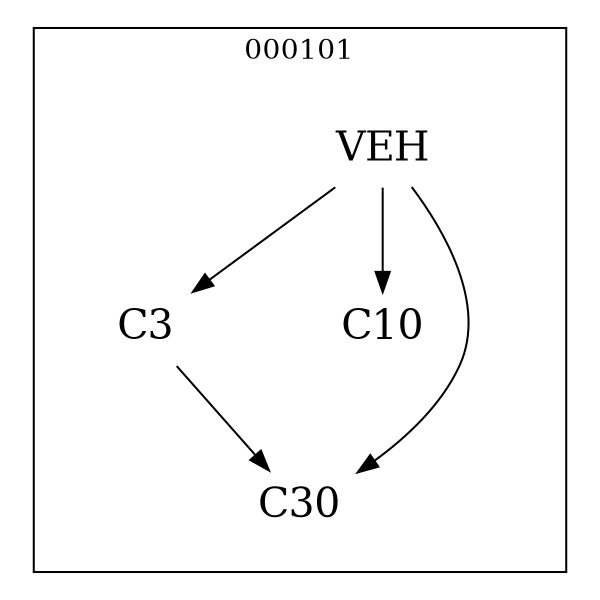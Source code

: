 strict digraph DAGS {
	size = "4,4!" ; ratio ="fill"; subgraph cluster_0{
			labeldoc = "t";
			label = "000101";node	[label= VEH, shape = plaintext, fontsize=20] VEH;node	[label= C3, shape = plaintext, fontsize=20] C3;node	[label= C10, shape = plaintext, fontsize=20] C10;node	[label= C30, shape = plaintext, fontsize=20] C30;
VEH->C3;
VEH->C10;
VEH->C30;
C3->C30;
	}}